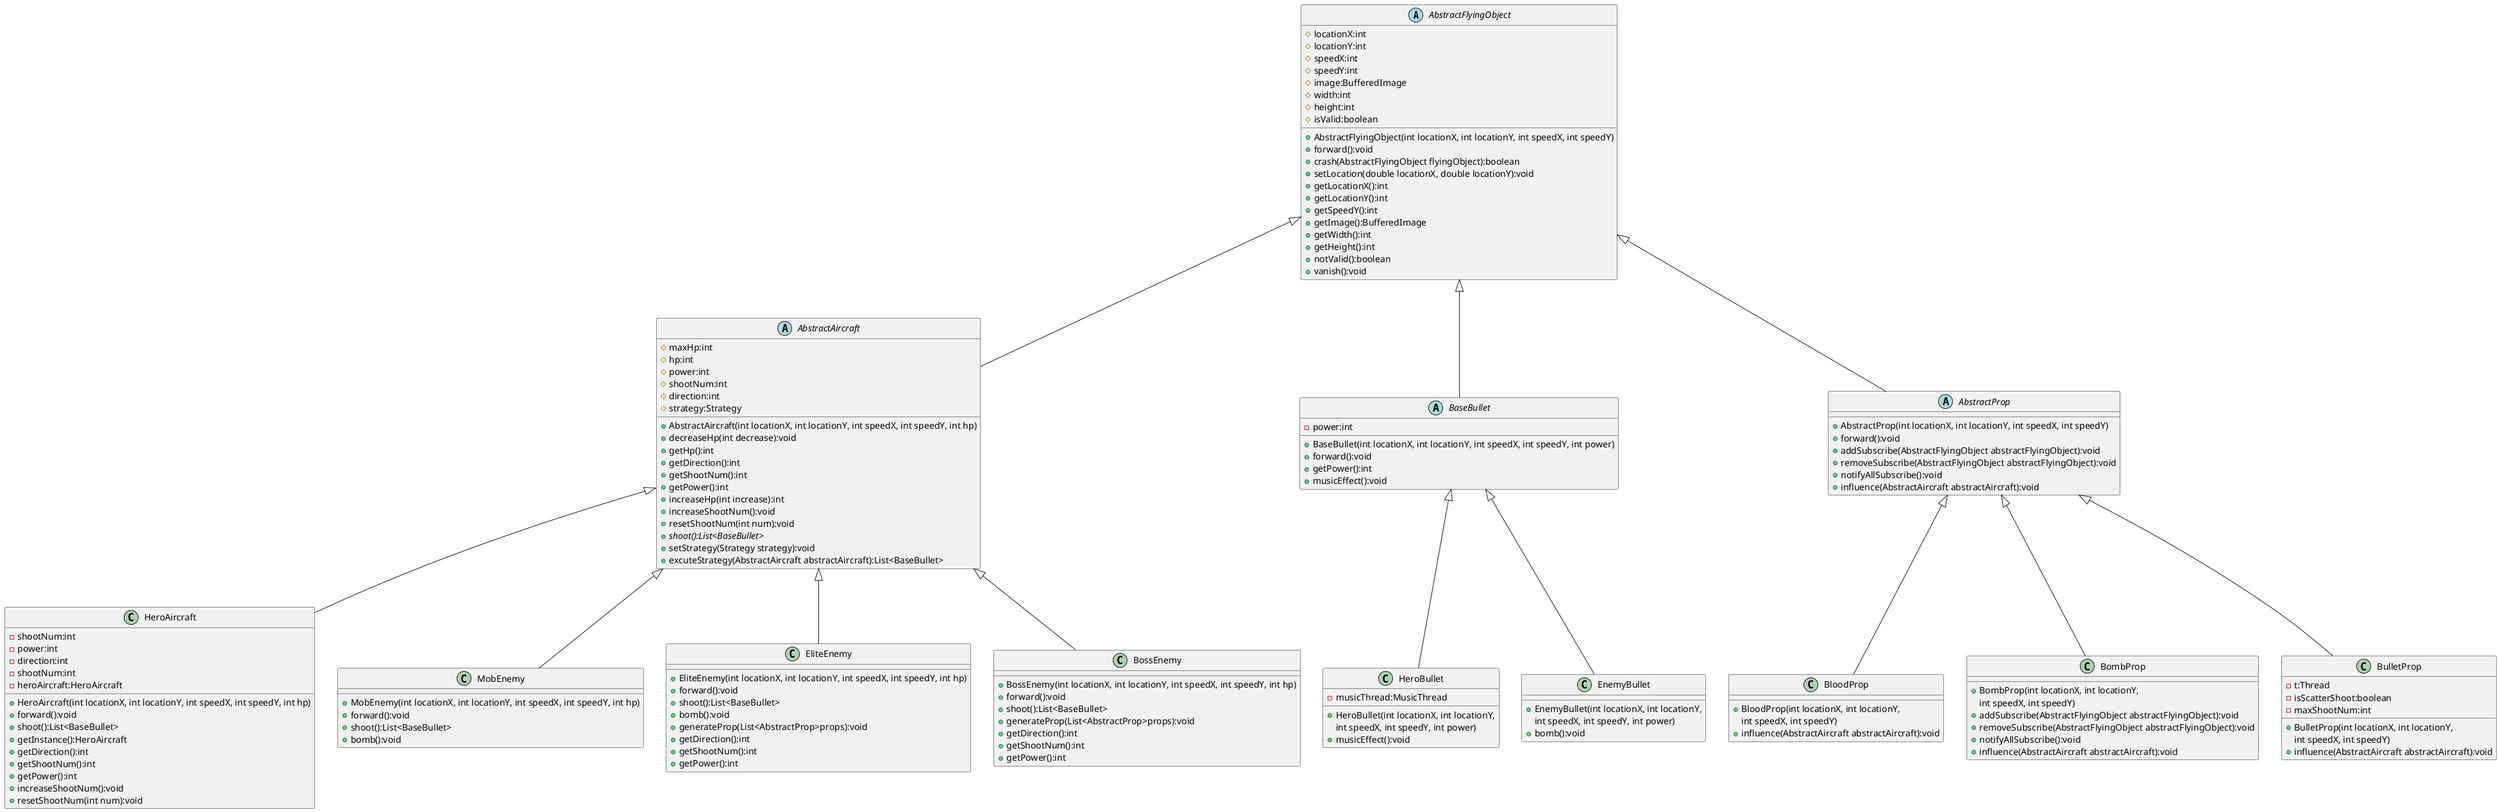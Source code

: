 @startuml
'https://plantuml.com/class-diagram

abstract class AbstractFlyingObject
{
    # locationX:int
    # locationY:int
    # speedX:int
    # speedY:int
    # image:BufferedImage
    # width:int
    # height:int
    # isValid:boolean

    + AbstractFlyingObject(int locationX, int locationY, int speedX, int speedY)
    + forward():void
    + crash(AbstractFlyingObject flyingObject):boolean
    + setLocation(double locationX, double locationY):void
    + getLocationX():int
    + getLocationY():int
    + getSpeedY():int
    + getImage():BufferedImage
    + getWidth():int
    + getHeight():int
    + notValid():boolean
    + vanish():void
}
abstract class AbstractAircraft
{
	# maxHp:int
    # hp:int
    # power:int
    # shootNum:int
    # direction:int
    + AbstractAircraft(int locationX, int locationY, int speedX, int speedY, int hp)
    + decreaseHp(int decrease):void
    + getHp():int
    + getDirection():int
    + getShootNum():int
    + getPower():int
    + increaseHp(int increase):int
    + increaseShootNum():void
    + resetShootNum(int num):void
    + {abstract} shoot():List<BaseBullet>
    # strategy:Strategy
    + setStrategy(Strategy strategy):void
    + excuteStrategy(AbstractAircraft abstractAircraft):List<BaseBullet>

 }

abstract class BaseBullet
{
    - power:int
    + BaseBullet(int locationX, int locationY, int speedX, int speedY, int power)
    + forward():void
	+ getPower():int
	+ musicEffect():void
}

abstract class AbstractProp
{
    + AbstractProp(int locationX, int locationY, int speedX, int speedY)
    + forward():void
    + addSubscribe(AbstractFlyingObject abstractFlyingObject):void
    + removeSubscribe(AbstractFlyingObject abstractFlyingObject):void
    + notifyAllSubscribe():void
    + influence(AbstractAircraft abstractAircraft):void
}

AbstractFlyingObject <|-- AbstractAircraft
AbstractFlyingObject <|-- BaseBullet
AbstractFlyingObject <|-- AbstractProp

AbstractAircraft <|-- HeroAircraft
AbstractAircraft <|-- MobEnemy
AbstractAircraft <|-- EliteEnemy
    AbstractAircraft <|-- BossEnemy

BaseBullet <|-- HeroBullet
BaseBullet <|-- EnemyBullet

AbstractProp <|--BloodProp
AbstractProp <|--BombProp
AbstractProp <|--BulletProp


class HeroAircraft {
    - shootNum:int
    - power:int
    - direction:int
    + HeroAircraft(int locationX, int locationY, int speedX, int speedY, int hp)
    + forward():void
    + shoot():List<BaseBullet>
    - shootNum:int
    - heroAircraft:HeroAircraft
    + getInstance():HeroAircraft
    + getDirection():int
    + getShootNum():int
    + getPower():int
    + increaseShootNum():void
    + resetShootNum(int num):void
}

class MobEnemy {
    + MobEnemy(int locationX, int locationY, int speedX, int speedY, int hp)
    + forward():void
    + shoot():List<BaseBullet>
    + bomb():void
}
class EliteEnemy {
    + EliteEnemy(int locationX, int locationY, int speedX, int speedY, int hp)
    + forward():void
    + shoot():List<BaseBullet>
    + bomb():void
    + generateProp(List<AbstractProp>props):void
    + getDirection():int
    + getShootNum():int
    + getPower():int
}
class BossEnemy {
    + BossEnemy(int locationX, int locationY, int speedX, int speedY, int hp)
    + forward():void
    + shoot():List<BaseBullet>
    + generateProp(List<AbstractProp>props):void
    + getDirection():int
    + getShootNum():int
    + getPower():int

}

class HeroBullet {
    - musicThread:MusicThread
    + HeroBullet(int locationX, int locationY,
     int speedX, int speedY, int power)
    + musicEffect():void
}

class EnemyBullet {
    + EnemyBullet(int locationX, int locationY,
     int speedX, int speedY, int power)
     + bomb():void
}
class BloodProp {
    + BloodProp(int locationX, int locationY,
     int speedX, int speedY)
     + influence(AbstractAircraft abstractAircraft):void
}
class BombProp {
    + BombProp(int locationX, int locationY,
     int speedX, int speedY)
    + addSubscribe(AbstractFlyingObject abstractFlyingObject):void
     + removeSubscribe(AbstractFlyingObject abstractFlyingObject):void
     + notifyAllSubscribe():void
     + influence(AbstractAircraft abstractAircraft):void
}
class BulletProp {
    - t:Thread
    - isScatterShoot:boolean
    - maxShootNum:int
    + BulletProp(int locationX, int locationY,
     int speedX, int speedY)
    + influence(AbstractAircraft abstractAircraft):void

}

@enduml